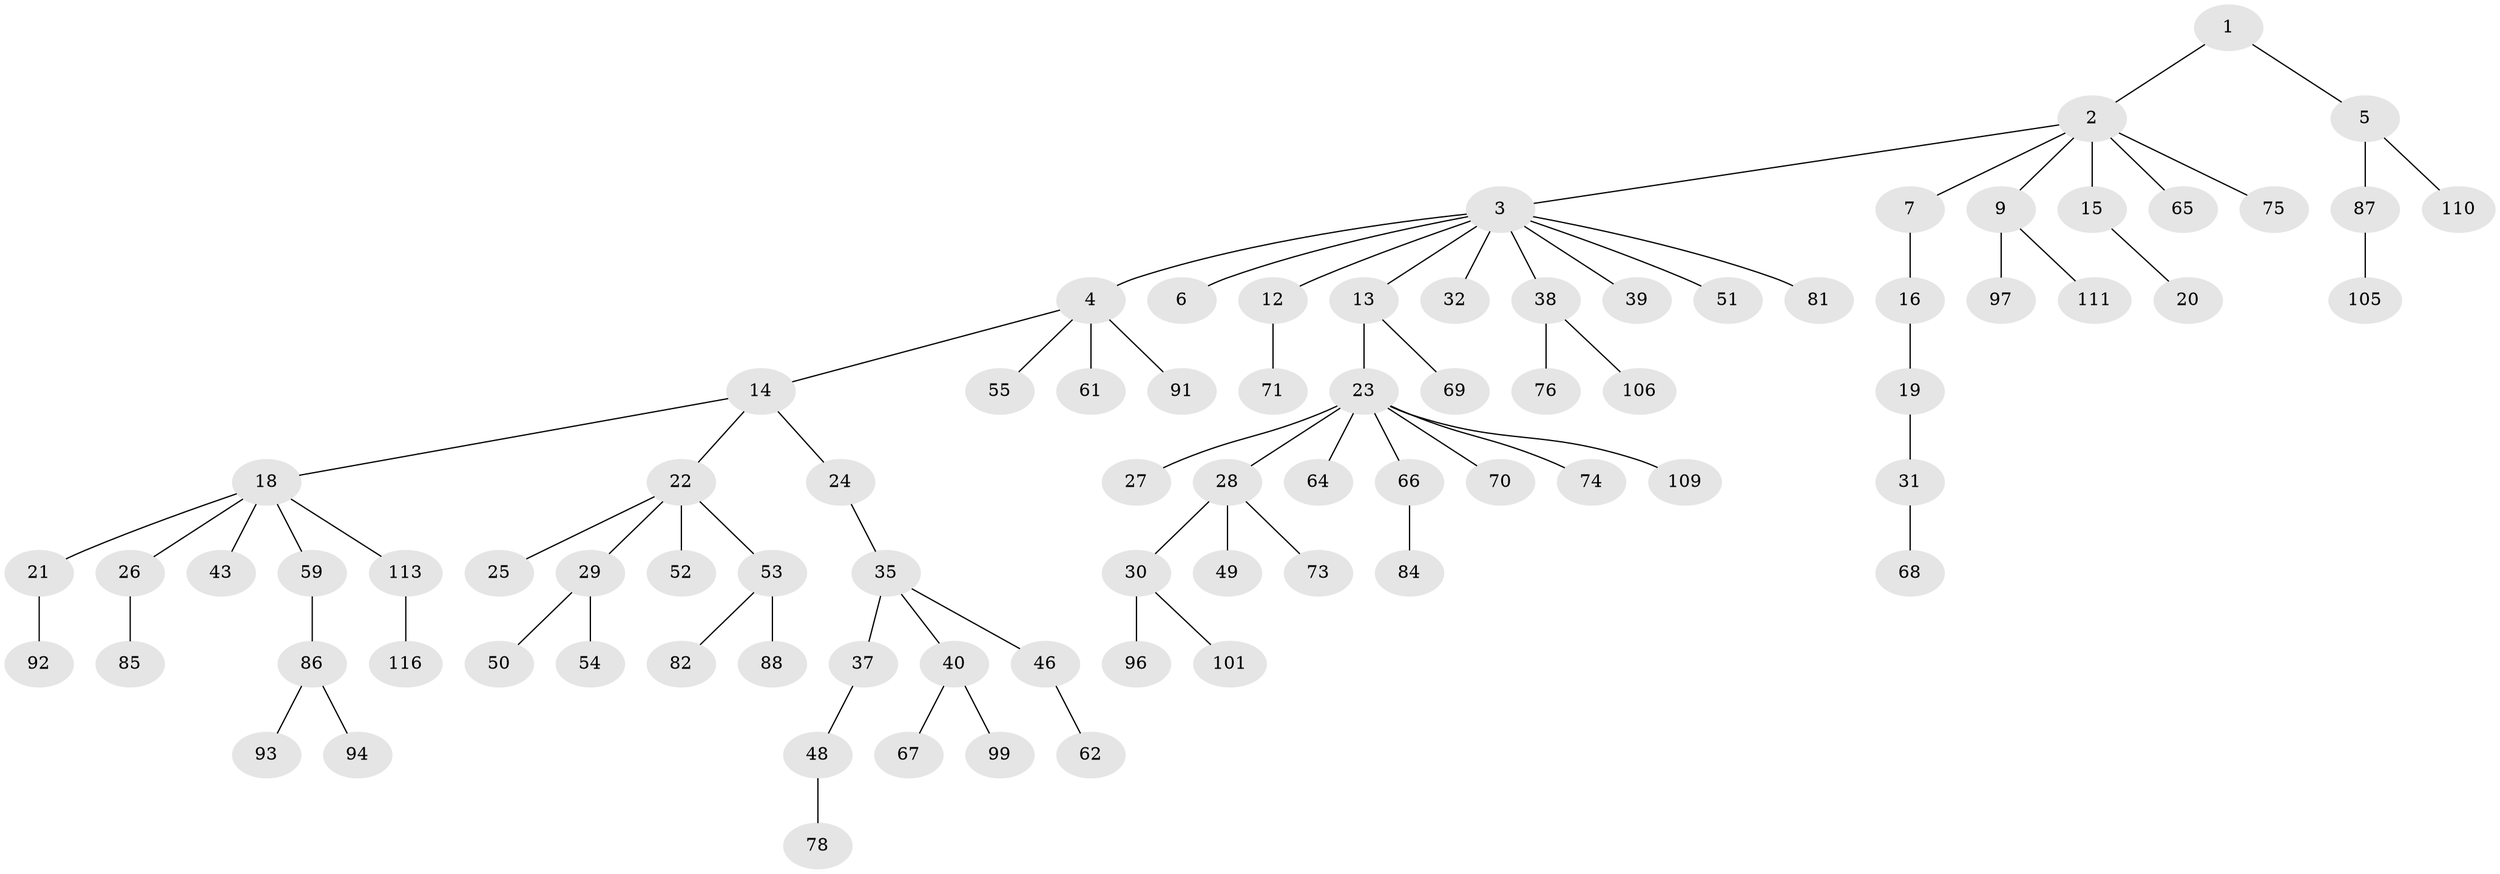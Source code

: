 // original degree distribution, {2: 0.27586206896551724, 6: 0.017241379310344827, 10: 0.008620689655172414, 5: 0.008620689655172414, 4: 0.04310344827586207, 1: 0.4827586206896552, 3: 0.15517241379310345, 9: 0.008620689655172414}
// Generated by graph-tools (version 1.1) at 2025/11/02/27/25 16:11:27]
// undirected, 81 vertices, 80 edges
graph export_dot {
graph [start="1"]
  node [color=gray90,style=filled];
  1;
  2 [super="+11"];
  3 [super="+8"];
  4 [super="+17"];
  5 [super="+47"];
  6;
  7 [super="+10"];
  9;
  12 [super="+45"];
  13;
  14;
  15 [super="+41"];
  16;
  18 [super="+33"];
  19 [super="+44"];
  20;
  21 [super="+95"];
  22 [super="+34"];
  23 [super="+83"];
  24;
  25 [super="+108"];
  26;
  27 [super="+63"];
  28 [super="+57"];
  29 [super="+42"];
  30 [super="+72"];
  31 [super="+104"];
  32;
  35 [super="+36"];
  37;
  38 [super="+60"];
  39;
  40 [super="+89"];
  43 [super="+115"];
  46 [super="+56"];
  48 [super="+100"];
  49;
  50 [super="+79"];
  51;
  52 [super="+80"];
  53 [super="+58"];
  54 [super="+107"];
  55;
  59 [super="+112"];
  61;
  62;
  64 [super="+98"];
  65;
  66;
  67 [super="+103"];
  68 [super="+77"];
  69;
  70;
  71;
  73;
  74;
  75;
  76;
  78;
  81;
  82;
  84;
  85;
  86 [super="+90"];
  87;
  88;
  91 [super="+102"];
  92;
  93;
  94;
  96;
  97;
  99;
  101;
  105;
  106;
  109 [super="+114"];
  110;
  111;
  113;
  116;
  1 -- 2;
  1 -- 5;
  2 -- 3;
  2 -- 7;
  2 -- 9;
  2 -- 75;
  2 -- 65;
  2 -- 15;
  3 -- 4;
  3 -- 6;
  3 -- 12;
  3 -- 13;
  3 -- 32;
  3 -- 38;
  3 -- 39;
  3 -- 51;
  3 -- 81;
  4 -- 14;
  4 -- 61;
  4 -- 91;
  4 -- 55;
  5 -- 87;
  5 -- 110;
  7 -- 16;
  9 -- 97;
  9 -- 111;
  12 -- 71;
  13 -- 23;
  13 -- 69;
  14 -- 18;
  14 -- 22;
  14 -- 24;
  15 -- 20;
  16 -- 19;
  18 -- 21;
  18 -- 26;
  18 -- 59;
  18 -- 113;
  18 -- 43;
  19 -- 31;
  21 -- 92;
  22 -- 25;
  22 -- 29;
  22 -- 52;
  22 -- 53;
  23 -- 27;
  23 -- 28;
  23 -- 64;
  23 -- 66;
  23 -- 70;
  23 -- 74;
  23 -- 109;
  24 -- 35;
  26 -- 85;
  28 -- 30;
  28 -- 49;
  28 -- 73;
  29 -- 50;
  29 -- 54;
  30 -- 96;
  30 -- 101;
  31 -- 68;
  35 -- 37;
  35 -- 40;
  35 -- 46;
  37 -- 48;
  38 -- 76;
  38 -- 106;
  40 -- 67;
  40 -- 99;
  46 -- 62;
  48 -- 78;
  53 -- 82;
  53 -- 88;
  59 -- 86;
  66 -- 84;
  86 -- 93;
  86 -- 94;
  87 -- 105;
  113 -- 116;
}
